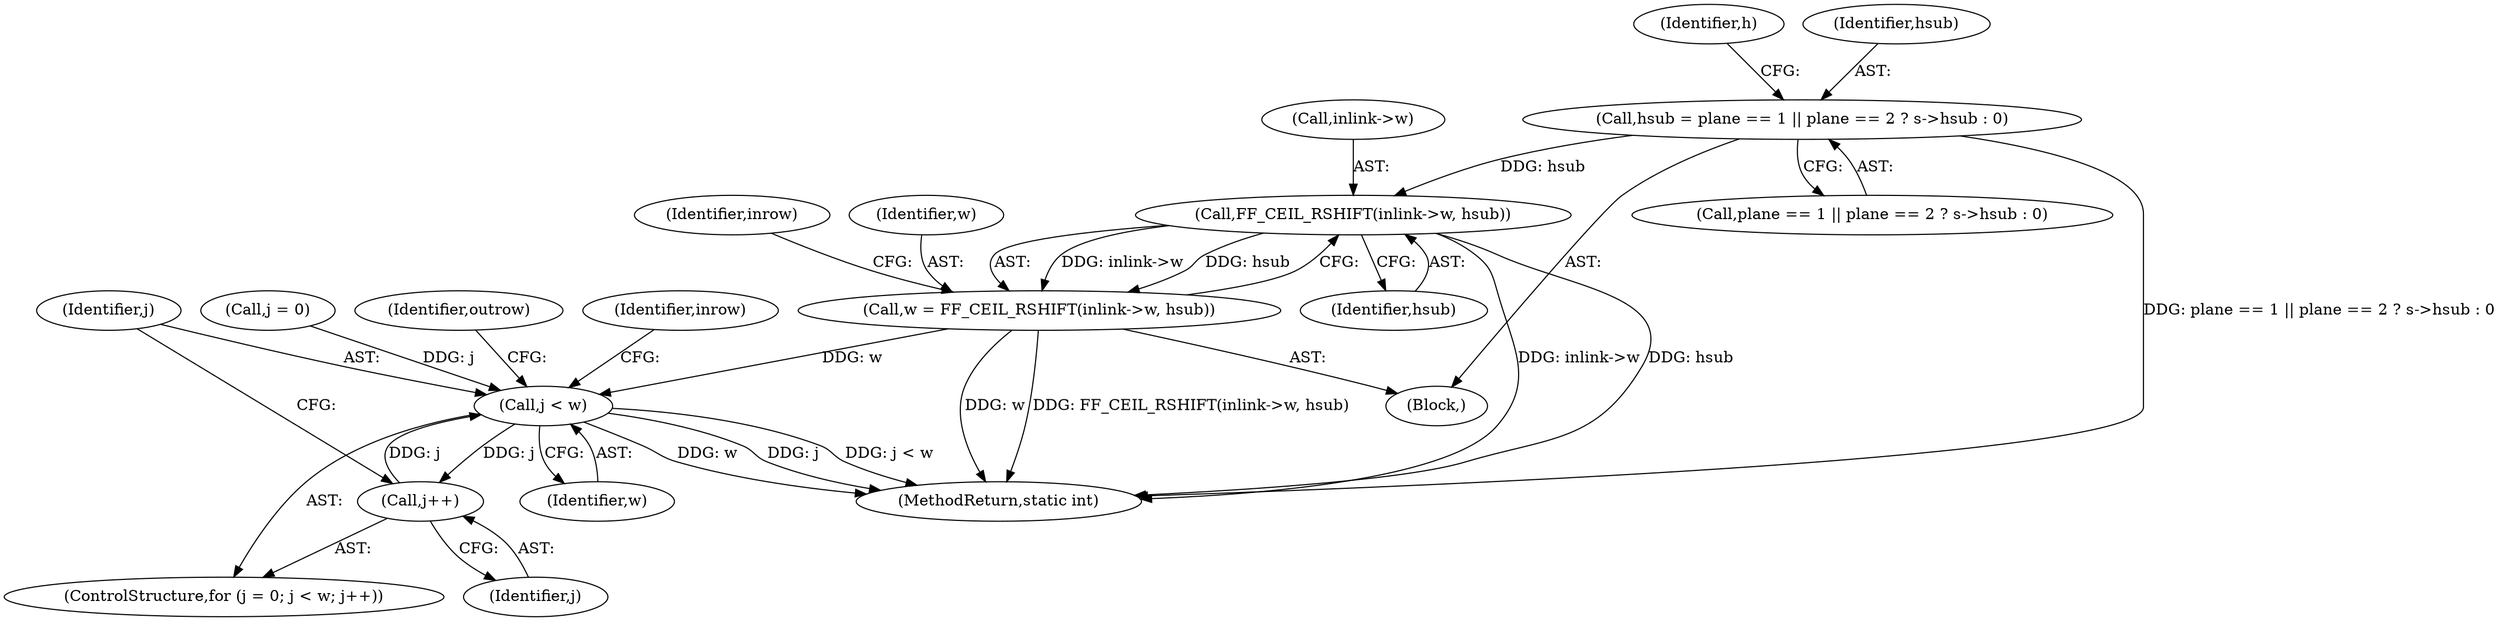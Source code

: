 digraph "0_FFmpeg_e43a0a232dbf6d3c161823c2e07c52e76227a1bc_6@pointer" {
"1000374" [label="(Call,FF_CEIL_RSHIFT(inlink->w, hsub))"];
"1000349" [label="(Call,hsub = plane == 1 || plane == 2 ? s->hsub : 0)"];
"1000372" [label="(Call,w = FF_CEIL_RSHIFT(inlink->w, hsub))"];
"1000415" [label="(Call,j < w)"];
"1000418" [label="(Call,j++)"];
"1000374" [label="(Call,FF_CEIL_RSHIFT(inlink->w, hsub))"];
"1000412" [label="(Call,j = 0)"];
"1000422" [label="(Identifier,outrow)"];
"1000351" [label="(Call,plane == 1 || plane == 2 ? s->hsub : 0)"];
"1000411" [label="(ControlStructure,for (j = 0; j < w; j++))"];
"1000453" [label="(MethodReturn,static int)"];
"1000378" [label="(Identifier,hsub)"];
"1000373" [label="(Identifier,w)"];
"1000419" [label="(Identifier,j)"];
"1000372" [label="(Call,w = FF_CEIL_RSHIFT(inlink->w, hsub))"];
"1000375" [label="(Call,inlink->w)"];
"1000416" [label="(Identifier,j)"];
"1000418" [label="(Call,j++)"];
"1000380" [label="(Identifier,inrow)"];
"1000417" [label="(Identifier,w)"];
"1000365" [label="(Identifier,h)"];
"1000349" [label="(Call,hsub = plane == 1 || plane == 2 ? s->hsub : 0)"];
"1000415" [label="(Call,j < w)"];
"1000430" [label="(Identifier,inrow)"];
"1000350" [label="(Identifier,hsub)"];
"1000332" [label="(Block,)"];
"1000374" -> "1000372"  [label="AST: "];
"1000374" -> "1000378"  [label="CFG: "];
"1000375" -> "1000374"  [label="AST: "];
"1000378" -> "1000374"  [label="AST: "];
"1000372" -> "1000374"  [label="CFG: "];
"1000374" -> "1000453"  [label="DDG: inlink->w"];
"1000374" -> "1000453"  [label="DDG: hsub"];
"1000374" -> "1000372"  [label="DDG: inlink->w"];
"1000374" -> "1000372"  [label="DDG: hsub"];
"1000349" -> "1000374"  [label="DDG: hsub"];
"1000349" -> "1000332"  [label="AST: "];
"1000349" -> "1000351"  [label="CFG: "];
"1000350" -> "1000349"  [label="AST: "];
"1000351" -> "1000349"  [label="AST: "];
"1000365" -> "1000349"  [label="CFG: "];
"1000349" -> "1000453"  [label="DDG: plane == 1 || plane == 2 ? s->hsub : 0"];
"1000372" -> "1000332"  [label="AST: "];
"1000373" -> "1000372"  [label="AST: "];
"1000380" -> "1000372"  [label="CFG: "];
"1000372" -> "1000453"  [label="DDG: w"];
"1000372" -> "1000453"  [label="DDG: FF_CEIL_RSHIFT(inlink->w, hsub)"];
"1000372" -> "1000415"  [label="DDG: w"];
"1000415" -> "1000411"  [label="AST: "];
"1000415" -> "1000417"  [label="CFG: "];
"1000416" -> "1000415"  [label="AST: "];
"1000417" -> "1000415"  [label="AST: "];
"1000422" -> "1000415"  [label="CFG: "];
"1000430" -> "1000415"  [label="CFG: "];
"1000415" -> "1000453"  [label="DDG: j"];
"1000415" -> "1000453"  [label="DDG: j < w"];
"1000415" -> "1000453"  [label="DDG: w"];
"1000412" -> "1000415"  [label="DDG: j"];
"1000418" -> "1000415"  [label="DDG: j"];
"1000415" -> "1000418"  [label="DDG: j"];
"1000418" -> "1000411"  [label="AST: "];
"1000418" -> "1000419"  [label="CFG: "];
"1000419" -> "1000418"  [label="AST: "];
"1000416" -> "1000418"  [label="CFG: "];
}
